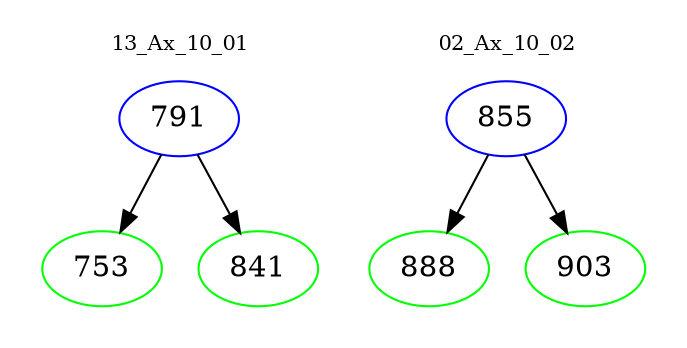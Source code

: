 digraph{
subgraph cluster_0 {
color = white
label = "13_Ax_10_01";
fontsize=10;
T0_791 [label="791", color="blue"]
T0_791 -> T0_753 [color="black"]
T0_753 [label="753", color="green"]
T0_791 -> T0_841 [color="black"]
T0_841 [label="841", color="green"]
}
subgraph cluster_1 {
color = white
label = "02_Ax_10_02";
fontsize=10;
T1_855 [label="855", color="blue"]
T1_855 -> T1_888 [color="black"]
T1_888 [label="888", color="green"]
T1_855 -> T1_903 [color="black"]
T1_903 [label="903", color="green"]
}
}
